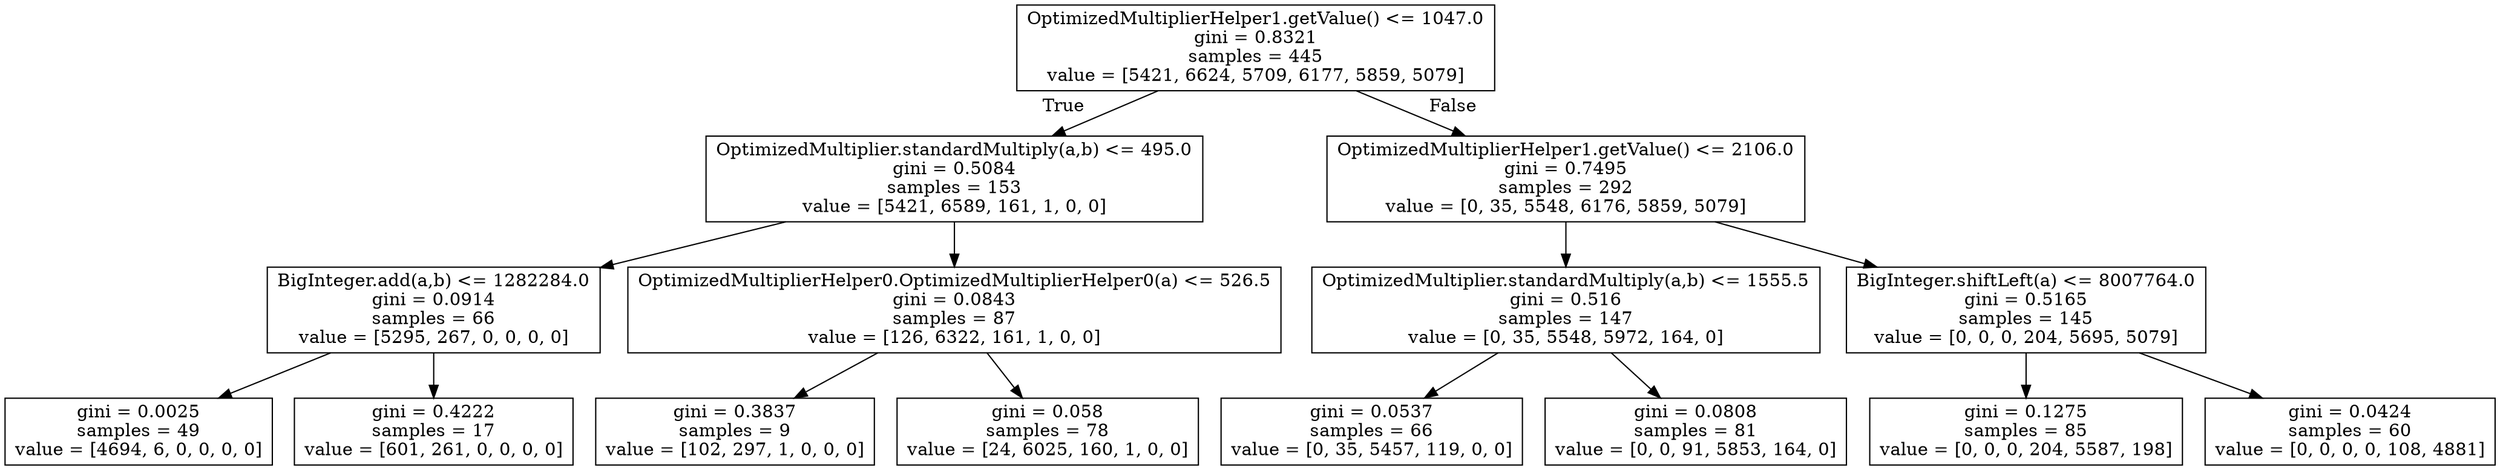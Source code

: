 digraph Tree {
node [shape=box] ;
0 [label="OptimizedMultiplierHelper1.getValue() <= 1047.0\ngini = 0.8321\nsamples = 445\nvalue = [5421, 6624, 5709, 6177, 5859, 5079]"] ;
1 [label="OptimizedMultiplier.standardMultiply(a,b) <= 495.0\ngini = 0.5084\nsamples = 153\nvalue = [5421, 6589, 161, 1, 0, 0]"] ;
0 -> 1 [labeldistance=2.5, labelangle=45, headlabel="True"] ;
2 [label="BigInteger.add(a,b) <= 1282284.0\ngini = 0.0914\nsamples = 66\nvalue = [5295, 267, 0, 0, 0, 0]"] ;
1 -> 2 ;
3 [label="gini = 0.0025\nsamples = 49\nvalue = [4694, 6, 0, 0, 0, 0]"] ;
2 -> 3 ;
4 [label="gini = 0.4222\nsamples = 17\nvalue = [601, 261, 0, 0, 0, 0]"] ;
2 -> 4 ;
5 [label="OptimizedMultiplierHelper0.OptimizedMultiplierHelper0(a) <= 526.5\ngini = 0.0843\nsamples = 87\nvalue = [126, 6322, 161, 1, 0, 0]"] ;
1 -> 5 ;
6 [label="gini = 0.3837\nsamples = 9\nvalue = [102, 297, 1, 0, 0, 0]"] ;
5 -> 6 ;
7 [label="gini = 0.058\nsamples = 78\nvalue = [24, 6025, 160, 1, 0, 0]"] ;
5 -> 7 ;
8 [label="OptimizedMultiplierHelper1.getValue() <= 2106.0\ngini = 0.7495\nsamples = 292\nvalue = [0, 35, 5548, 6176, 5859, 5079]"] ;
0 -> 8 [labeldistance=2.5, labelangle=-45, headlabel="False"] ;
9 [label="OptimizedMultiplier.standardMultiply(a,b) <= 1555.5\ngini = 0.516\nsamples = 147\nvalue = [0, 35, 5548, 5972, 164, 0]"] ;
8 -> 9 ;
10 [label="gini = 0.0537\nsamples = 66\nvalue = [0, 35, 5457, 119, 0, 0]"] ;
9 -> 10 ;
11 [label="gini = 0.0808\nsamples = 81\nvalue = [0, 0, 91, 5853, 164, 0]"] ;
9 -> 11 ;
12 [label="BigInteger.shiftLeft(a) <= 8007764.0\ngini = 0.5165\nsamples = 145\nvalue = [0, 0, 0, 204, 5695, 5079]"] ;
8 -> 12 ;
13 [label="gini = 0.1275\nsamples = 85\nvalue = [0, 0, 0, 204, 5587, 198]"] ;
12 -> 13 ;
14 [label="gini = 0.0424\nsamples = 60\nvalue = [0, 0, 0, 0, 108, 4881]"] ;
12 -> 14 ;
}